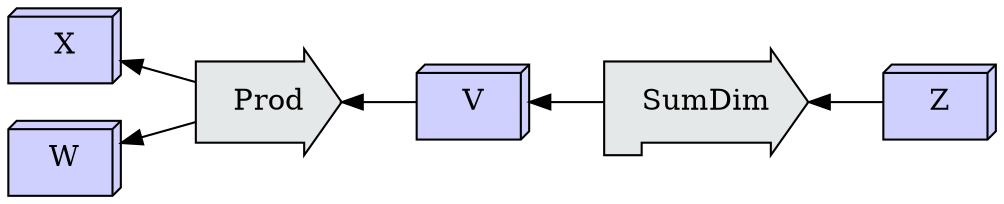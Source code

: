 digraph D {
    rankdir=RL;
    X, W, V, Z [shape=box3d, fillcolor="#d0d0ff", style=filled];

    Prod -> X;
    Prod -> W;

    Prod [
        shape=rarrow,
        margin=0.25,
        style=filled,
        fillcolor="#E5E8E8",
    ];

    V -> Prod;
    SumDim -> V;

    SumDim [
      shape=rpromoter,
      margin=0.25,
      style=filled,
      fillcolor="#E5E8E8",
    ];

    Z -> SumDim;
}
